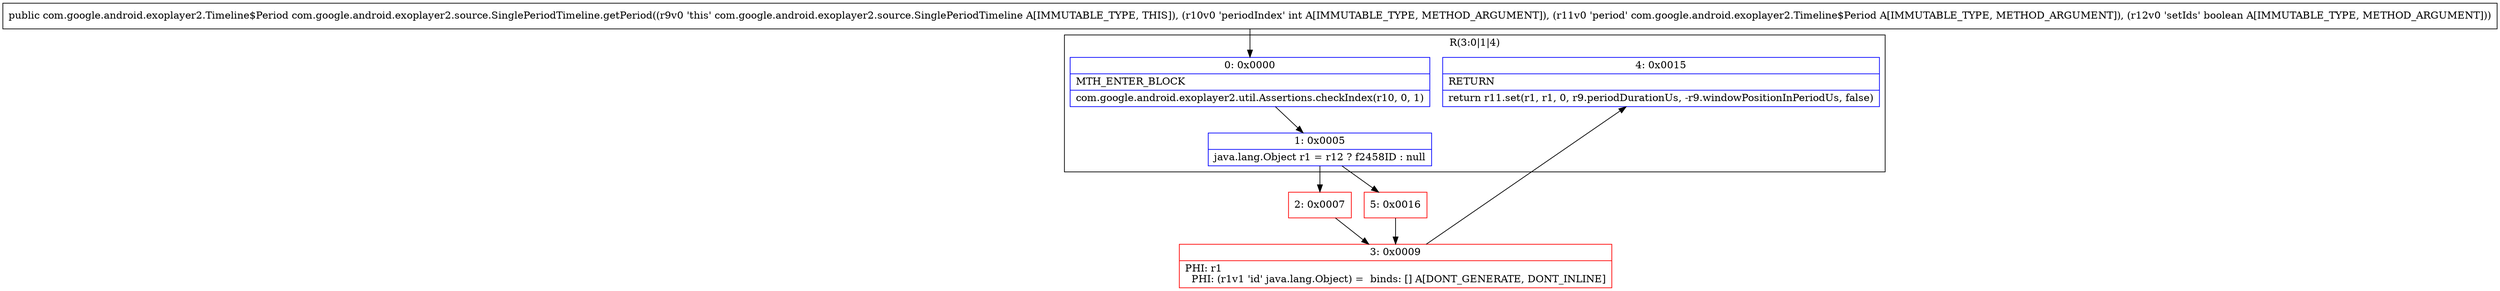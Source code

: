 digraph "CFG forcom.google.android.exoplayer2.source.SinglePeriodTimeline.getPeriod(ILcom\/google\/android\/exoplayer2\/Timeline$Period;Z)Lcom\/google\/android\/exoplayer2\/Timeline$Period;" {
subgraph cluster_Region_834388330 {
label = "R(3:0|1|4)";
node [shape=record,color=blue];
Node_0 [shape=record,label="{0\:\ 0x0000|MTH_ENTER_BLOCK\l|com.google.android.exoplayer2.util.Assertions.checkIndex(r10, 0, 1)\l}"];
Node_1 [shape=record,label="{1\:\ 0x0005|java.lang.Object r1 = r12 ? f2458ID : null\l}"];
Node_4 [shape=record,label="{4\:\ 0x0015|RETURN\l|return r11.set(r1, r1, 0, r9.periodDurationUs, \-r9.windowPositionInPeriodUs, false)\l}"];
}
Node_2 [shape=record,color=red,label="{2\:\ 0x0007}"];
Node_3 [shape=record,color=red,label="{3\:\ 0x0009|PHI: r1 \l  PHI: (r1v1 'id' java.lang.Object) =  binds: [] A[DONT_GENERATE, DONT_INLINE]\l}"];
Node_5 [shape=record,color=red,label="{5\:\ 0x0016}"];
MethodNode[shape=record,label="{public com.google.android.exoplayer2.Timeline$Period com.google.android.exoplayer2.source.SinglePeriodTimeline.getPeriod((r9v0 'this' com.google.android.exoplayer2.source.SinglePeriodTimeline A[IMMUTABLE_TYPE, THIS]), (r10v0 'periodIndex' int A[IMMUTABLE_TYPE, METHOD_ARGUMENT]), (r11v0 'period' com.google.android.exoplayer2.Timeline$Period A[IMMUTABLE_TYPE, METHOD_ARGUMENT]), (r12v0 'setIds' boolean A[IMMUTABLE_TYPE, METHOD_ARGUMENT])) }"];
MethodNode -> Node_0;
Node_0 -> Node_1;
Node_1 -> Node_2;
Node_1 -> Node_5;
Node_2 -> Node_3;
Node_3 -> Node_4;
Node_5 -> Node_3;
}

